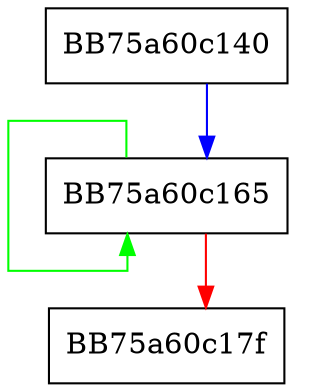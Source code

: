 digraph SSE_pandn {
  node [shape="box"];
  graph [splines=ortho];
  BB75a60c140 -> BB75a60c165 [color="blue"];
  BB75a60c165 -> BB75a60c165 [color="green"];
  BB75a60c165 -> BB75a60c17f [color="red"];
}